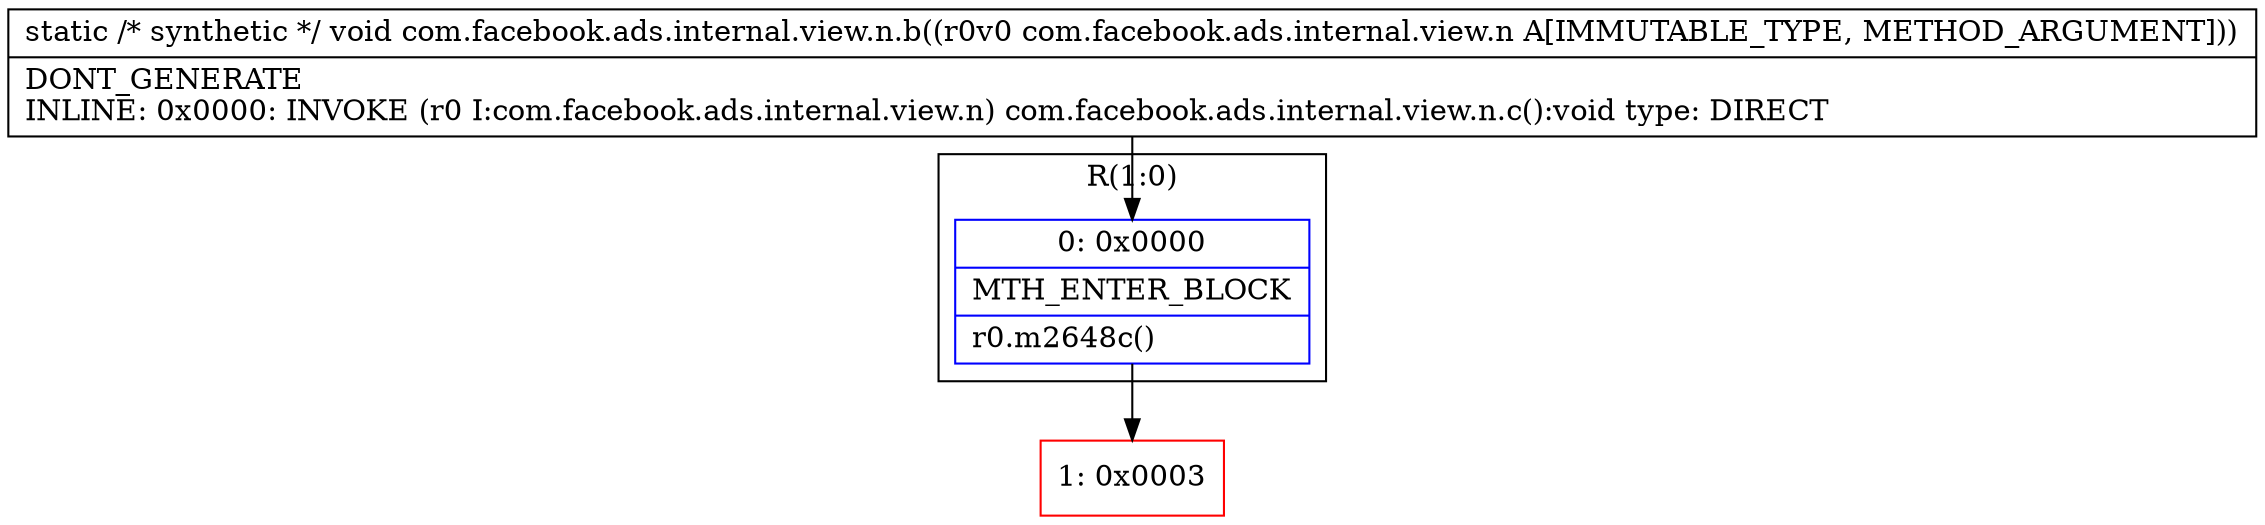 digraph "CFG forcom.facebook.ads.internal.view.n.b(Lcom\/facebook\/ads\/internal\/view\/n;)V" {
subgraph cluster_Region_902415180 {
label = "R(1:0)";
node [shape=record,color=blue];
Node_0 [shape=record,label="{0\:\ 0x0000|MTH_ENTER_BLOCK\l|r0.m2648c()\l}"];
}
Node_1 [shape=record,color=red,label="{1\:\ 0x0003}"];
MethodNode[shape=record,label="{static \/* synthetic *\/ void com.facebook.ads.internal.view.n.b((r0v0 com.facebook.ads.internal.view.n A[IMMUTABLE_TYPE, METHOD_ARGUMENT]))  | DONT_GENERATE\lINLINE: 0x0000: INVOKE  (r0 I:com.facebook.ads.internal.view.n) com.facebook.ads.internal.view.n.c():void type: DIRECT\l}"];
MethodNode -> Node_0;
Node_0 -> Node_1;
}

